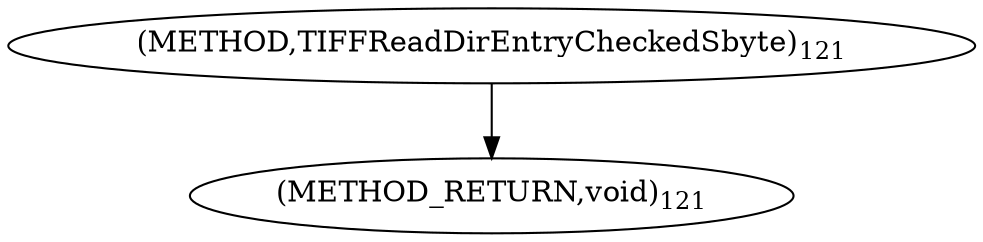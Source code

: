 digraph "TIFFReadDirEntryCheckedSbyte" {  
"78079" [label = <(METHOD,TIFFReadDirEntryCheckedSbyte)<SUB>121</SUB>> ]
"78083" [label = <(METHOD_RETURN,void)<SUB>121</SUB>> ]
  "78079" -> "78083" 
}
